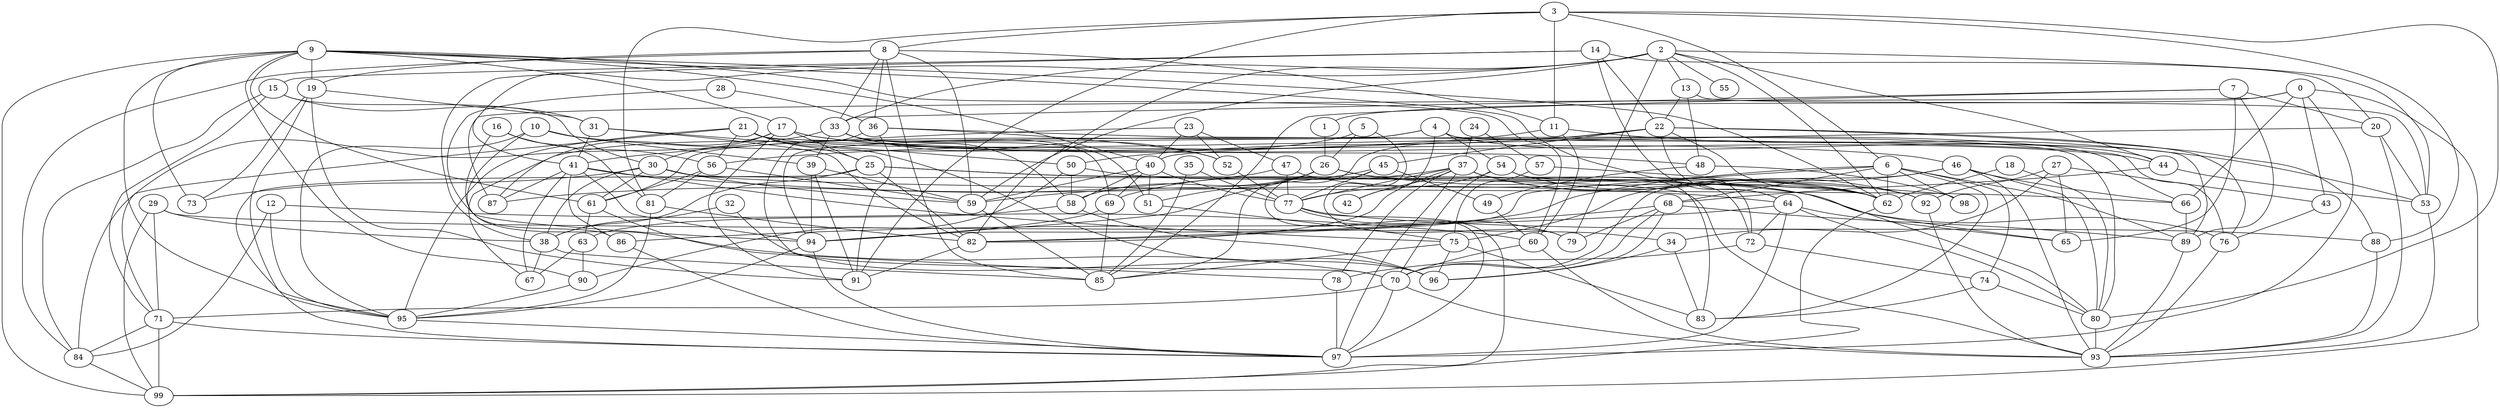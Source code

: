 strict graph "gnp_random_graph(100,0.06)" {
0;
1;
2;
3;
4;
5;
6;
7;
8;
9;
10;
11;
12;
13;
14;
15;
16;
17;
18;
19;
20;
21;
22;
23;
24;
25;
26;
27;
28;
29;
30;
31;
32;
33;
34;
35;
36;
37;
38;
39;
40;
41;
42;
43;
44;
45;
46;
47;
48;
49;
50;
51;
52;
53;
54;
55;
56;
57;
58;
59;
60;
61;
62;
63;
64;
65;
66;
67;
68;
69;
70;
71;
72;
73;
74;
75;
76;
77;
78;
79;
80;
81;
82;
83;
84;
85;
86;
87;
88;
89;
90;
91;
92;
93;
94;
95;
96;
97;
98;
99;
0 -- 1  [is_available=True, prob="1.0"];
0 -- 66  [is_available=True, prob="0.82539149566"];
0 -- 99  [is_available=True, prob="0.819609164992"];
0 -- 97  [is_available=True, prob="0.462039103691"];
0 -- 43  [is_available=True, prob="0.911161159519"];
0 -- 87  [is_available=True, prob="1.0"];
1 -- 26  [is_available=True, prob="1.0"];
2 -- 33  [is_available=True, prob="0.609647520211"];
2 -- 41  [is_available=True, prob="1.0"];
2 -- 44  [is_available=True, prob="1.0"];
2 -- 13  [is_available=True, prob="0.148959662318"];
2 -- 79  [is_available=True, prob="0.41585330666"];
2 -- 82  [is_available=True, prob="0.648613169027"];
2 -- 53  [is_available=True, prob="0.0343846463866"];
2 -- 55  [is_available=True, prob="1.0"];
2 -- 59  [is_available=True, prob="0.397399574098"];
2 -- 62  [is_available=True, prob="0.301672173578"];
3 -- 6  [is_available=True, prob="0.717693419749"];
3 -- 8  [is_available=True, prob="0.629839075849"];
3 -- 11  [is_available=True, prob="0.572678786341"];
3 -- 80  [is_available=True, prob="0.902843102891"];
3 -- 81  [is_available=True, prob="0.253631516516"];
3 -- 88  [is_available=True, prob="0.0564397484323"];
3 -- 91  [is_available=True, prob="0.315027664364"];
4 -- 42  [is_available=True, prob="0.347754007323"];
4 -- 44  [is_available=True, prob="1.0"];
4 -- 54  [is_available=True, prob="0.842499022656"];
4 -- 89  [is_available=True, prob="1.0"];
4 -- 61  [is_available=True, prob="0.367840166938"];
4 -- 94  [is_available=True, prob="1.0"];
5 -- 26  [is_available=True, prob="0.187999681136"];
5 -- 67  [is_available=True, prob="0.573502120348"];
5 -- 79  [is_available=True, prob="0.0682196041173"];
6 -- 98  [is_available=True, prob="1.0"];
6 -- 68  [is_available=True, prob="0.985339954547"];
6 -- 74  [is_available=True, prob="0.691524740028"];
6 -- 82  [is_available=True, prob="0.640178761341"];
6 -- 83  [is_available=True, prob="0.130147966668"];
6 -- 94  [is_available=True, prob="1.0"];
6 -- 89  [is_available=True, prob="1.0"];
6 -- 62  [is_available=True, prob="0.600371884368"];
7 -- 33  [is_available=True, prob="0.588610082089"];
7 -- 20  [is_available=True, prob="0.0894086423704"];
7 -- 85  [is_available=True, prob="0.28206698883"];
7 -- 89  [is_available=True, prob="0.453011449227"];
7 -- 65  [is_available=True, prob="1.0"];
8 -- 33  [is_available=True, prob="1.0"];
8 -- 36  [is_available=True, prob="0.191953446528"];
8 -- 11  [is_available=True, prob="0.580216576285"];
8 -- 19  [is_available=True, prob="0.433778394072"];
8 -- 84  [is_available=True, prob="0.619064662045"];
8 -- 85  [is_available=True, prob="0.745658157413"];
8 -- 59  [is_available=True, prob="0.155436036329"];
9 -- 99  [is_available=True, prob="0.813116920474"];
9 -- 40  [is_available=True, prob="0.00308522061038"];
9 -- 73  [is_available=True, prob="0.165895998472"];
9 -- 17  [is_available=True, prob="0.0471321413958"];
9 -- 19  [is_available=True, prob="0.654021400276"];
9 -- 72  [is_available=True, prob="0.655131400761"];
9 -- 90  [is_available=True, prob="0.550420453515"];
9 -- 60  [is_available=True, prob="0.0137750043761"];
9 -- 61  [is_available=True, prob="1.0"];
9 -- 62  [is_available=True, prob="0.963603944787"];
9 -- 95  [is_available=True, prob="0.0239788710986"];
10 -- 95  [is_available=True, prob="0.863687811875"];
10 -- 86  [is_available=True, prob="0.278996378039"];
10 -- 46  [is_available=True, prob="0.400890452639"];
10 -- 39  [is_available=True, prob="0.656689653942"];
11 -- 56  [is_available=True, prob="0.423363807798"];
11 -- 60  [is_available=True, prob="0.216268195345"];
11 -- 53  [is_available=True, prob="1.0"];
12 -- 84  [is_available=True, prob="0.257414287213"];
12 -- 60  [is_available=True, prob="0.390430315368"];
12 -- 95  [is_available=True, prob="0.553026851485"];
13 -- 48  [is_available=True, prob="0.172558451263"];
13 -- 53  [is_available=True, prob="0.380968054321"];
13 -- 22  [is_available=True, prob="0.205008161238"];
14 -- 64  [is_available=True, prob="0.0415036148427"];
14 -- 20  [is_available=True, prob="1.0"];
14 -- 38  [is_available=True, prob="0.480536604892"];
14 -- 22  [is_available=True, prob="0.286813762617"];
14 -- 15  [is_available=True, prob="0.0645410786359"];
15 -- 71  [is_available=True, prob="0.840195102658"];
15 -- 84  [is_available=True, prob="0.579008178162"];
15 -- 30  [is_available=True, prob="0.496153419436"];
15 -- 31  [is_available=True, prob="1.0"];
16 -- 56  [is_available=True, prob="0.182440887645"];
16 -- 81  [is_available=True, prob="0.900999203127"];
16 -- 70  [is_available=True, prob="0.217700781881"];
17 -- 44  [is_available=True, prob="0.055795707505"];
17 -- 48  [is_available=True, prob="1.0"];
17 -- 87  [is_available=True, prob="0.531141738195"];
17 -- 25  [is_available=True, prob="0.117499097543"];
17 -- 91  [is_available=True, prob="0.0111775170351"];
17 -- 30  [is_available=True, prob="0.51281838903"];
18 -- 80  [is_available=True, prob="0.229237518929"];
18 -- 62  [is_available=True, prob="0.804330452056"];
19 -- 31  [is_available=True, prob="0.249331870173"];
19 -- 73  [is_available=True, prob="0.169237565018"];
19 -- 91  [is_available=True, prob="0.0320575328205"];
19 -- 95  [is_available=True, prob="0.940376170534"];
20 -- 40  [is_available=True, prob="0.466631046631"];
20 -- 93  [is_available=True, prob="1.0"];
20 -- 53  [is_available=True, prob="0.759819108991"];
21 -- 96  [is_available=True, prob="1.0"];
21 -- 66  [is_available=True, prob="1.0"];
21 -- 71  [is_available=True, prob="0.819149498718"];
21 -- 80  [is_available=True, prob="0.577512013335"];
21 -- 56  [is_available=True, prob="0.302053356164"];
21 -- 25  [is_available=True, prob="0.453202956525"];
21 -- 95  [is_available=True, prob="0.929929549882"];
22 -- 64  [is_available=True, prob="0.856573775161"];
22 -- 76  [is_available=True, prob="0.850975707884"];
22 -- 45  [is_available=True, prob="1.0"];
22 -- 50  [is_available=True, prob="0.363334488297"];
22 -- 85  [is_available=True, prob="0.685922341256"];
22 -- 88  [is_available=True, prob="0.75900196623"];
22 -- 62  [is_available=True, prob="1.0"];
23 -- 40  [is_available=True, prob="1.0"];
23 -- 41  [is_available=True, prob="0.538000429453"];
23 -- 52  [is_available=True, prob="1.0"];
23 -- 47  [is_available=True, prob="0.74378628171"];
24 -- 57  [is_available=True, prob="0.615096749015"];
24 -- 37  [is_available=True, prob="0.0223567391648"];
25 -- 97  [is_available=True, prob="0.897856260659"];
25 -- 38  [is_available=True, prob="0.146828358288"];
25 -- 76  [is_available=True, prob="0.955484797873"];
25 -- 82  [is_available=True, prob="0.993591044401"];
25 -- 62  [is_available=True, prob="1.0"];
26 -- 65  [is_available=True, prob="0.428069361699"];
26 -- 51  [is_available=True, prob="0.796935578586"];
26 -- 58  [is_available=True, prob="0.256050893502"];
26 -- 92  [is_available=True, prob="0.373036673841"];
26 -- 94  [is_available=True, prob="0.665625855197"];
27 -- 65  [is_available=True, prob="0.0518097463805"];
27 -- 34  [is_available=True, prob="0.251345785944"];
27 -- 43  [is_available=True, prob="0.595248657522"];
27 -- 92  [is_available=True, prob="0.643101775599"];
28 -- 36  [is_available=True, prob="0.288774885948"];
28 -- 94  [is_available=True, prob="0.122113198213"];
29 -- 34  [is_available=True, prob="0.564314763156"];
29 -- 99  [is_available=True, prob="0.616984112827"];
29 -- 38  [is_available=True, prob="0.20868254399"];
29 -- 71  [is_available=True, prob="1.0"];
30 -- 66  [is_available=True, prob="0.546341655125"];
30 -- 38  [is_available=True, prob="0.365675040624"];
30 -- 73  [is_available=True, prob="0.618729899123"];
30 -- 93  [is_available=True, prob="1.0"];
30 -- 59  [is_available=True, prob="0.952335340899"];
30 -- 61  [is_available=True, prob="0.29236251237"];
31 -- 41  [is_available=True, prob="1.0"];
31 -- 50  [is_available=True, prob="0.706827027047"];
31 -- 82  [is_available=True, prob="0.457140283667"];
32 -- 96  [is_available=True, prob="0.513292809153"];
32 -- 38  [is_available=True, prob="0.380685859675"];
33 -- 69  [is_available=True, prob="0.362544408143"];
33 -- 39  [is_available=True, prob="0.698106633332"];
33 -- 51  [is_available=True, prob="0.904761939779"];
33 -- 52  [is_available=True, prob="1.0"];
33 -- 84  [is_available=True, prob="1.0"];
33 -- 58  [is_available=True, prob="1.0"];
34 -- 96  [is_available=True, prob="1.0"];
34 -- 83  [is_available=True, prob="0.00237867315178"];
35 -- 77  [is_available=True, prob="0.906270770502"];
35 -- 85  [is_available=True, prob="0.171611623933"];
36 -- 70  [is_available=True, prob="0.285412336919"];
36 -- 76  [is_available=True, prob="0.00685800893489"];
36 -- 52  [is_available=True, prob="1.0"];
36 -- 91  [is_available=True, prob="0.0218408011787"];
37 -- 97  [is_available=True, prob="0.52202296401"];
37 -- 69  [is_available=True, prob="0.443479482908"];
37 -- 42  [is_available=True, prob="0.984923562164"];
37 -- 77  [is_available=True, prob="0.111198240664"];
37 -- 78  [is_available=True, prob="0.171416075223"];
37 -- 80  [is_available=True, prob="0.698945962571"];
37 -- 82  [is_available=True, prob="1.0"];
37 -- 83  [is_available=True, prob="1.0"];
37 -- 92  [is_available=True, prob="0.655059311585"];
38 -- 67  [is_available=True, prob="1.0"];
38 -- 85  [is_available=True, prob="0.399057835191"];
39 -- 91  [is_available=True, prob="0.238899557687"];
39 -- 59  [is_available=True, prob="0.563290735258"];
39 -- 94  [is_available=True, prob="1.0"];
40 -- 69  [is_available=True, prob="0.550857847653"];
40 -- 77  [is_available=True, prob="0.0414890249916"];
40 -- 51  [is_available=True, prob="0.419772043864"];
40 -- 58  [is_available=True, prob="0.697518527661"];
40 -- 59  [is_available=True, prob="0.9863014212"];
41 -- 64  [is_available=True, prob="1.0"];
41 -- 67  [is_available=True, prob="1.0"];
41 -- 75  [is_available=True, prob="0.479765977047"];
41 -- 86  [is_available=True, prob="0.395988842713"];
41 -- 87  [is_available=True, prob="0.572416525772"];
41 -- 94  [is_available=True, prob="0.468318940296"];
43 -- 76  [is_available=True, prob="0.750709250029"];
44 -- 68  [is_available=True, prob="0.406527331976"];
44 -- 53  [is_available=True, prob="0.34185354555"];
45 -- 49  [is_available=True, prob="0.489957676444"];
45 -- 59  [is_available=True, prob="0.234092622692"];
45 -- 77  [is_available=True, prob="0.15117592089"];
45 -- 97  [is_available=True, prob="0.452677316492"];
46 -- 66  [is_available=True, prob="1.0"];
46 -- 70  [is_available=True, prob="0.0898330456988"];
46 -- 75  [is_available=True, prob="0.888468062411"];
46 -- 80  [is_available=True, prob="0.816152534878"];
46 -- 93  [is_available=True, prob="0.228587411524"];
47 -- 87  [is_available=True, prob="0.703110238936"];
47 -- 77  [is_available=True, prob="1.0"];
47 -- 62  [is_available=True, prob="0.638093004943"];
48 -- 98  [is_available=True, prob="1.0"];
48 -- 49  [is_available=True, prob="0.592551525764"];
49 -- 60  [is_available=True, prob="0.810517274473"];
50 -- 58  [is_available=True, prob="0.216605515896"];
50 -- 90  [is_available=True, prob="0.481459514075"];
50 -- 62  [is_available=True, prob="0.836904815222"];
51 -- 75  [is_available=True, prob="0.952808006886"];
52 -- 77  [is_available=True, prob="1.0"];
53 -- 93  [is_available=True, prob="0.241607961423"];
54 -- 72  [is_available=True, prob="0.464395257068"];
54 -- 70  [is_available=True, prob="0.369652864729"];
54 -- 62  [is_available=True, prob="1.0"];
54 -- 77  [is_available=True, prob="0.914433750661"];
56 -- 81  [is_available=True, prob="1.0"];
56 -- 59  [is_available=True, prob="0.492142392931"];
56 -- 61  [is_available=True, prob="1.0"];
57 -- 98  [is_available=True, prob="0.79037553309"];
57 -- 75  [is_available=True, prob="0.337971820027"];
58 -- 96  [is_available=True, prob="0.581910915124"];
58 -- 63  [is_available=True, prob="0.971748871144"];
59 -- 85  [is_available=True, prob="0.642107787692"];
60 -- 70  [is_available=True, prob="1.0"];
60 -- 93  [is_available=True, prob="0.181962173563"];
61 -- 78  [is_available=True, prob="0.805276593547"];
61 -- 63  [is_available=True, prob="1.0"];
62 -- 99  [is_available=True, prob="1.0"];
63 -- 67  [is_available=True, prob="0.315546202996"];
63 -- 90  [is_available=True, prob="0.0652684896923"];
64 -- 65  [is_available=True, prob="0.319733253766"];
64 -- 86  [is_available=True, prob="1.0"];
64 -- 97  [is_available=True, prob="0.926971305763"];
64 -- 72  [is_available=True, prob="0.0505653749523"];
64 -- 80  [is_available=True, prob="0.727827567411"];
66 -- 89  [is_available=True, prob="0.381726537596"];
68 -- 96  [is_available=True, prob="0.379893106395"];
68 -- 70  [is_available=True, prob="0.606938670438"];
68 -- 79  [is_available=True, prob="1.0"];
68 -- 82  [is_available=True, prob="0.973806021334"];
68 -- 89  [is_available=True, prob="0.79999670812"];
69 -- 94  [is_available=True, prob="0.601537168265"];
69 -- 85  [is_available=True, prob="0.470779882808"];
70 -- 97  [is_available=True, prob="1.0"];
70 -- 71  [is_available=True, prob="0.854501183054"];
70 -- 93  [is_available=True, prob="0.63149387092"];
71 -- 97  [is_available=True, prob="1.0"];
71 -- 99  [is_available=True, prob="0.822686798715"];
71 -- 84  [is_available=True, prob="0.930584180393"];
72 -- 74  [is_available=True, prob="1.0"];
72 -- 78  [is_available=True, prob="0.249554302114"];
74 -- 80  [is_available=True, prob="0.829802620735"];
74 -- 83  [is_available=True, prob="0.129998571038"];
75 -- 96  [is_available=True, prob="0.779825202428"];
75 -- 83  [is_available=True, prob="0.0313724581882"];
75 -- 85  [is_available=True, prob="0.398686153205"];
76 -- 93  [is_available=True, prob="0.0972853150583"];
77 -- 99  [is_available=True, prob="0.391229181281"];
77 -- 88  [is_available=True, prob="0.528013152133"];
77 -- 79  [is_available=True, prob="0.510115230372"];
78 -- 97  [is_available=True, prob="0.510178469849"];
80 -- 93  [is_available=True, prob="0.00344673016696"];
81 -- 82  [is_available=True, prob="0.300997715718"];
81 -- 95  [is_available=True, prob="0.227868465467"];
82 -- 91  [is_available=True, prob="0.64170384699"];
84 -- 99  [is_available=True, prob="0.172155092583"];
86 -- 97  [is_available=True, prob="0.256409970457"];
88 -- 93  [is_available=True, prob="0.582701527889"];
89 -- 93  [is_available=True, prob="0.365205940698"];
90 -- 95  [is_available=True, prob="0.63512637088"];
92 -- 93  [is_available=True, prob="0.944462269444"];
94 -- 97  [is_available=True, prob="0.960404532756"];
94 -- 95  [is_available=True, prob="0.419869131241"];
95 -- 97  [is_available=True, prob="0.860105993711"];
}
